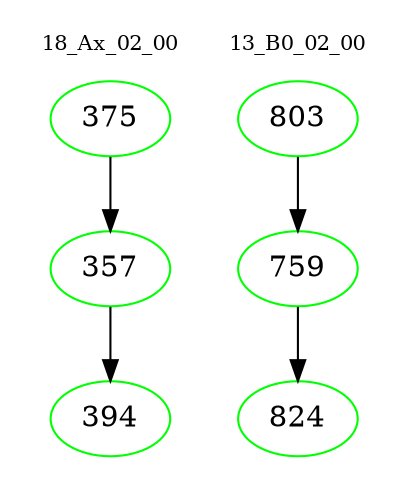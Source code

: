 digraph{
subgraph cluster_0 {
color = white
label = "18_Ax_02_00";
fontsize=10;
T0_375 [label="375", color="green"]
T0_375 -> T0_357 [color="black"]
T0_357 [label="357", color="green"]
T0_357 -> T0_394 [color="black"]
T0_394 [label="394", color="green"]
}
subgraph cluster_1 {
color = white
label = "13_B0_02_00";
fontsize=10;
T1_803 [label="803", color="green"]
T1_803 -> T1_759 [color="black"]
T1_759 [label="759", color="green"]
T1_759 -> T1_824 [color="black"]
T1_824 [label="824", color="green"]
}
}
